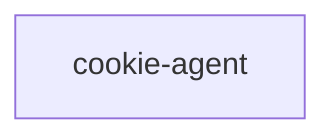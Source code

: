 graph LR
  cookie-agent
  click cookie-agent "https://www.bonappetit.com/recipe/bas-best-chocolate-chip-cookies"